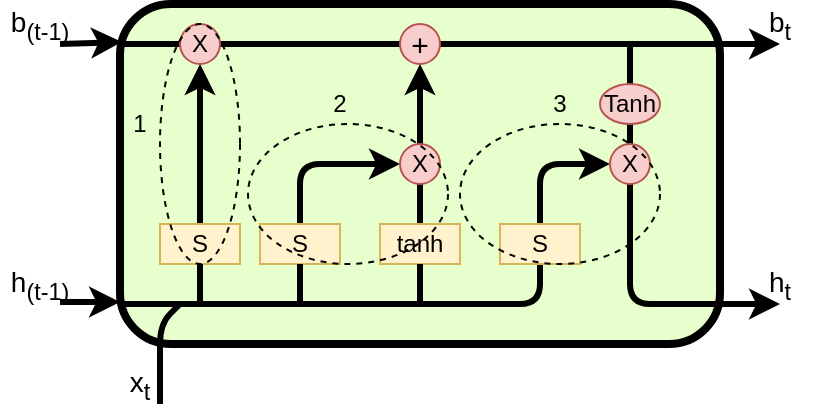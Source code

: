 <mxfile version="14.5.7" type="device"><diagram id="ADBIal42ZcqaPbezh9es" name="Page-1"><mxGraphModel dx="460" dy="727" grid="1" gridSize="10" guides="1" tooltips="1" connect="1" arrows="1" fold="1" page="1" pageScale="1" pageWidth="827" pageHeight="1169" math="0" shadow="0"><root><mxCell id="0"/><mxCell id="1" parent="0"/><mxCell id="S3B2j3CL53x5Az2pXqfz-1" value="" style="rounded=1;whiteSpace=wrap;html=1;strokeWidth=4;fillColor=#E6FFCC;" vertex="1" parent="1"><mxGeometry x="250" y="370" width="300" height="170" as="geometry"/></mxCell><mxCell id="S3B2j3CL53x5Az2pXqfz-28" style="edgeStyle=orthogonalEdgeStyle;rounded=1;orthogonalLoop=1;jettySize=auto;html=1;strokeWidth=3;" edge="1" parent="1"><mxGeometry relative="1" as="geometry"><mxPoint x="580" y="390" as="targetPoint"/><mxPoint x="250" y="390" as="sourcePoint"/></mxGeometry></mxCell><mxCell id="S3B2j3CL53x5Az2pXqfz-29" value="" style="endArrow=classic;html=1;strokeWidth=3;" edge="1" parent="1"><mxGeometry width="50" height="50" relative="1" as="geometry"><mxPoint x="505" y="390" as="sourcePoint"/><mxPoint x="580" y="520" as="targetPoint"/><Array as="points"><mxPoint x="505" y="520"/></Array></mxGeometry></mxCell><mxCell id="S3B2j3CL53x5Az2pXqfz-5" value="" style="endArrow=none;html=1;strokeWidth=3;entryX=0.5;entryY=1;entryDx=0;entryDy=0;rounded=1;" edge="1" parent="1" target="S3B2j3CL53x5Az2pXqfz-11"><mxGeometry width="50" height="50" relative="1" as="geometry"><mxPoint x="250" y="520" as="sourcePoint"/><mxPoint x="400" y="520" as="targetPoint"/><Array as="points"><mxPoint x="410" y="520"/><mxPoint x="460" y="520"/></Array></mxGeometry></mxCell><mxCell id="S3B2j3CL53x5Az2pXqfz-27" style="edgeStyle=orthogonalEdgeStyle;rounded=1;orthogonalLoop=1;jettySize=auto;html=1;entryX=0.5;entryY=1;entryDx=0;entryDy=0;strokeWidth=3;" edge="1" parent="1" source="S3B2j3CL53x5Az2pXqfz-7" target="S3B2j3CL53x5Az2pXqfz-22"><mxGeometry relative="1" as="geometry"/></mxCell><mxCell id="S3B2j3CL53x5Az2pXqfz-7" value="S" style="rounded=0;whiteSpace=wrap;html=1;fillColor=#fff2cc;strokeColor=#d6b656;" vertex="1" parent="1"><mxGeometry x="270" y="480" width="40" height="20" as="geometry"/></mxCell><mxCell id="S3B2j3CL53x5Az2pXqfz-18" style="edgeStyle=orthogonalEdgeStyle;rounded=1;orthogonalLoop=1;jettySize=auto;html=1;entryX=0;entryY=0.5;entryDx=0;entryDy=0;strokeWidth=3;exitX=0.5;exitY=0;exitDx=0;exitDy=0;" edge="1" parent="1" source="S3B2j3CL53x5Az2pXqfz-8" target="S3B2j3CL53x5Az2pXqfz-10"><mxGeometry relative="1" as="geometry"/></mxCell><mxCell id="S3B2j3CL53x5Az2pXqfz-8" value="S" style="rounded=0;whiteSpace=wrap;html=1;fillColor=#fff2cc;strokeColor=#d6b656;" vertex="1" parent="1"><mxGeometry x="320" y="480" width="40" height="20" as="geometry"/></mxCell><mxCell id="S3B2j3CL53x5Az2pXqfz-26" style="edgeStyle=orthogonalEdgeStyle;rounded=1;orthogonalLoop=1;jettySize=auto;html=1;exitX=0.5;exitY=0;exitDx=0;exitDy=0;entryX=0.5;entryY=1;entryDx=0;entryDy=0;strokeWidth=3;" edge="1" parent="1" source="S3B2j3CL53x5Az2pXqfz-9" target="S3B2j3CL53x5Az2pXqfz-23"><mxGeometry relative="1" as="geometry"/></mxCell><mxCell id="S3B2j3CL53x5Az2pXqfz-9" value="tanh" style="rounded=0;whiteSpace=wrap;html=1;fillColor=#fff2cc;strokeColor=#d6b656;" vertex="1" parent="1"><mxGeometry x="380" y="480" width="40" height="20" as="geometry"/></mxCell><mxCell id="S3B2j3CL53x5Az2pXqfz-10" value="X" style="ellipse;whiteSpace=wrap;html=1;aspect=fixed;fillColor=#f8cecc;strokeColor=#b85450;" vertex="1" parent="1"><mxGeometry x="390" y="440" width="20" height="20" as="geometry"/></mxCell><mxCell id="S3B2j3CL53x5Az2pXqfz-25" style="edgeStyle=orthogonalEdgeStyle;rounded=1;orthogonalLoop=1;jettySize=auto;html=1;entryX=0;entryY=0.5;entryDx=0;entryDy=0;strokeWidth=3;exitX=0.5;exitY=0;exitDx=0;exitDy=0;" edge="1" parent="1" source="S3B2j3CL53x5Az2pXqfz-11" target="S3B2j3CL53x5Az2pXqfz-13"><mxGeometry relative="1" as="geometry"/></mxCell><mxCell id="S3B2j3CL53x5Az2pXqfz-11" value="S" style="rounded=0;whiteSpace=wrap;html=1;fillColor=#fff2cc;strokeColor=#d6b656;" vertex="1" parent="1"><mxGeometry x="440" y="480" width="40" height="20" as="geometry"/></mxCell><mxCell id="S3B2j3CL53x5Az2pXqfz-12" value="Tanh" style="ellipse;whiteSpace=wrap;html=1;fillColor=#f8cecc;strokeColor=#b85450;" vertex="1" parent="1"><mxGeometry x="490" y="410" width="30" height="20" as="geometry"/></mxCell><mxCell id="S3B2j3CL53x5Az2pXqfz-13" value="X" style="ellipse;whiteSpace=wrap;html=1;aspect=fixed;fillColor=#f8cecc;strokeColor=#b85450;" vertex="1" parent="1"><mxGeometry x="495" y="440" width="20" height="20" as="geometry"/></mxCell><mxCell id="S3B2j3CL53x5Az2pXqfz-15" value="" style="endArrow=none;html=1;strokeWidth=3;entryX=0.5;entryY=1;entryDx=0;entryDy=0;" edge="1" parent="1" target="S3B2j3CL53x5Az2pXqfz-7"><mxGeometry width="50" height="50" relative="1" as="geometry"><mxPoint x="290" y="520" as="sourcePoint"/><mxPoint x="400" y="350" as="targetPoint"/></mxGeometry></mxCell><mxCell id="S3B2j3CL53x5Az2pXqfz-16" value="" style="endArrow=none;html=1;strokeWidth=3;entryX=0.5;entryY=1;entryDx=0;entryDy=0;" edge="1" parent="1" target="S3B2j3CL53x5Az2pXqfz-8"><mxGeometry width="50" height="50" relative="1" as="geometry"><mxPoint x="340" y="520" as="sourcePoint"/><mxPoint x="300" y="510" as="targetPoint"/></mxGeometry></mxCell><mxCell id="S3B2j3CL53x5Az2pXqfz-17" value="" style="endArrow=none;html=1;strokeWidth=3;entryX=0.5;entryY=1;entryDx=0;entryDy=0;" edge="1" parent="1" target="S3B2j3CL53x5Az2pXqfz-9"><mxGeometry width="50" height="50" relative="1" as="geometry"><mxPoint x="400" y="520" as="sourcePoint"/><mxPoint x="350" y="510" as="targetPoint"/></mxGeometry></mxCell><mxCell id="S3B2j3CL53x5Az2pXqfz-22" value="&lt;font style=&quot;font-size: 12px&quot;&gt;X&lt;/font&gt;" style="ellipse;whiteSpace=wrap;html=1;aspect=fixed;fillColor=#f8cecc;strokeColor=#b85450;" vertex="1" parent="1"><mxGeometry x="280" y="380" width="20" height="20" as="geometry"/></mxCell><mxCell id="S3B2j3CL53x5Az2pXqfz-23" value="&lt;font style=&quot;font-size: 15px&quot;&gt;+&lt;/font&gt;" style="ellipse;whiteSpace=wrap;html=1;aspect=fixed;fillColor=#f8cecc;strokeColor=#b85450;" vertex="1" parent="1"><mxGeometry x="390" y="380" width="20" height="20" as="geometry"/></mxCell><mxCell id="S3B2j3CL53x5Az2pXqfz-30" value="" style="endArrow=classic;html=1;strokeWidth=3;" edge="1" parent="1"><mxGeometry width="50" height="50" relative="1" as="geometry"><mxPoint x="220" y="390" as="sourcePoint"/><mxPoint x="251" y="389" as="targetPoint"/></mxGeometry></mxCell><mxCell id="S3B2j3CL53x5Az2pXqfz-31" value="" style="endArrow=classic;html=1;strokeWidth=3;" edge="1" parent="1"><mxGeometry width="50" height="50" relative="1" as="geometry"><mxPoint x="220" y="519" as="sourcePoint"/><mxPoint x="250" y="519" as="targetPoint"/></mxGeometry></mxCell><mxCell id="S3B2j3CL53x5Az2pXqfz-32" value="&lt;font style=&quot;font-size: 14px&quot;&gt;b&lt;sub&gt;(t-1)&lt;/sub&gt;&lt;/font&gt;" style="text;html=1;strokeColor=none;fillColor=none;align=center;verticalAlign=middle;whiteSpace=wrap;rounded=0;" vertex="1" parent="1"><mxGeometry x="190" y="370" width="40" height="20" as="geometry"/></mxCell><mxCell id="S3B2j3CL53x5Az2pXqfz-33" value="&lt;font style=&quot;font-size: 14px&quot;&gt;h&lt;sub&gt;(t-1)&lt;/sub&gt;&lt;/font&gt;" style="text;html=1;strokeColor=none;fillColor=none;align=center;verticalAlign=middle;whiteSpace=wrap;rounded=0;" vertex="1" parent="1"><mxGeometry x="190" y="500" width="40" height="20" as="geometry"/></mxCell><mxCell id="S3B2j3CL53x5Az2pXqfz-34" value="&lt;font style=&quot;font-size: 14px&quot;&gt;b&lt;sub&gt;t&lt;/sub&gt;&lt;/font&gt;" style="text;html=1;strokeColor=none;fillColor=none;align=center;verticalAlign=middle;whiteSpace=wrap;rounded=0;" vertex="1" parent="1"><mxGeometry x="560" y="370" width="40" height="20" as="geometry"/></mxCell><mxCell id="S3B2j3CL53x5Az2pXqfz-35" value="&lt;font style=&quot;font-size: 14px&quot;&gt;h&lt;sub&gt;t&lt;/sub&gt;&lt;/font&gt;" style="text;html=1;strokeColor=none;fillColor=none;align=center;verticalAlign=middle;whiteSpace=wrap;rounded=0;" vertex="1" parent="1"><mxGeometry x="560" y="500" width="40" height="20" as="geometry"/></mxCell><mxCell id="S3B2j3CL53x5Az2pXqfz-37" value="&lt;font&gt;&lt;span style=&quot;font-size: 14px&quot;&gt;x&lt;sub&gt;t&lt;/sub&gt;&lt;/span&gt;&lt;/font&gt;" style="text;html=1;strokeColor=none;align=center;verticalAlign=middle;whiteSpace=wrap;rounded=0;shadow=0;" vertex="1" parent="1"><mxGeometry x="240" y="550" width="40" height="20" as="geometry"/></mxCell><mxCell id="S3B2j3CL53x5Az2pXqfz-40" value="" style="endArrow=none;html=1;strokeWidth=3;exitX=0.75;exitY=1;exitDx=0;exitDy=0;" edge="1" parent="1" source="S3B2j3CL53x5Az2pXqfz-37"><mxGeometry width="50" height="50" relative="1" as="geometry"><mxPoint x="390" y="380" as="sourcePoint"/><mxPoint x="280" y="520" as="targetPoint"/><Array as="points"><mxPoint x="270" y="530"/></Array></mxGeometry></mxCell><mxCell id="S3B2j3CL53x5Az2pXqfz-41" value="" style="ellipse;whiteSpace=wrap;html=1;shadow=0;strokeWidth=1;fillColor=none;dashed=1;" vertex="1" parent="1"><mxGeometry x="270" y="380" width="40" height="120" as="geometry"/></mxCell><mxCell id="S3B2j3CL53x5Az2pXqfz-42" value="" style="ellipse;whiteSpace=wrap;html=1;shadow=0;strokeWidth=1;fillColor=none;dashed=1;" vertex="1" parent="1"><mxGeometry x="314" y="430" width="100" height="70" as="geometry"/></mxCell><mxCell id="S3B2j3CL53x5Az2pXqfz-43" value="" style="ellipse;whiteSpace=wrap;html=1;shadow=0;strokeWidth=1;fillColor=none;dashed=1;" vertex="1" parent="1"><mxGeometry x="420" y="430" width="100" height="70" as="geometry"/></mxCell><mxCell id="S3B2j3CL53x5Az2pXqfz-46" value="1" style="text;html=1;strokeColor=none;fillColor=none;align=center;verticalAlign=middle;whiteSpace=wrap;rounded=0;shadow=0;dashed=1;" vertex="1" parent="1"><mxGeometry x="240" y="420" width="40" height="20" as="geometry"/></mxCell><mxCell id="S3B2j3CL53x5Az2pXqfz-47" value="2" style="text;html=1;strokeColor=none;fillColor=none;align=center;verticalAlign=middle;whiteSpace=wrap;rounded=0;shadow=0;dashed=1;" vertex="1" parent="1"><mxGeometry x="340" y="410" width="40" height="20" as="geometry"/></mxCell><mxCell id="S3B2j3CL53x5Az2pXqfz-48" value="3" style="text;html=1;strokeColor=none;fillColor=none;align=center;verticalAlign=middle;whiteSpace=wrap;rounded=0;shadow=0;dashed=1;" vertex="1" parent="1"><mxGeometry x="450" y="410" width="40" height="20" as="geometry"/></mxCell></root></mxGraphModel></diagram></mxfile>